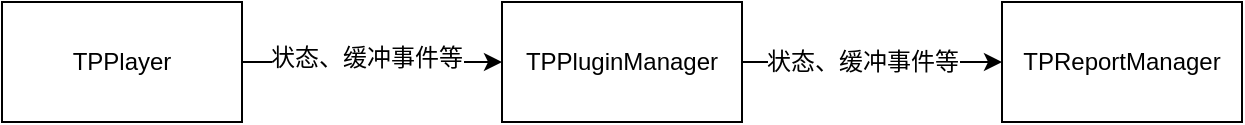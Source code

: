 <mxfile version="12.5.5" type="github">
  <diagram id="Zcj8_5NxLZjl2O075Lop" name="Page-1">
    <mxGraphModel dx="1520" dy="710" grid="1" gridSize="10" guides="1" tooltips="1" connect="1" arrows="1" fold="1" page="1" pageScale="1" pageWidth="827" pageHeight="1169" math="0" shadow="0">
      <root>
        <mxCell id="0"/>
        <mxCell id="1" parent="0"/>
        <mxCell id="TcsRFtc-DrYaiQznRBAj-3" value="" style="edgeStyle=orthogonalEdgeStyle;rounded=0;orthogonalLoop=1;jettySize=auto;html=1;" edge="1" parent="1" source="TcsRFtc-DrYaiQznRBAj-1" target="TcsRFtc-DrYaiQznRBAj-2">
          <mxGeometry relative="1" as="geometry"/>
        </mxCell>
        <mxCell id="TcsRFtc-DrYaiQznRBAj-6" value="状态、缓冲事件等" style="text;html=1;align=center;verticalAlign=middle;resizable=0;points=[];labelBackgroundColor=#ffffff;" vertex="1" connectable="0" parent="TcsRFtc-DrYaiQznRBAj-3">
          <mxGeometry x="-0.05" y="2" relative="1" as="geometry">
            <mxPoint as="offset"/>
          </mxGeometry>
        </mxCell>
        <mxCell id="TcsRFtc-DrYaiQznRBAj-1" value="TPPlayer" style="rounded=0;whiteSpace=wrap;html=1;" vertex="1" parent="1">
          <mxGeometry x="150" y="310" width="120" height="60" as="geometry"/>
        </mxCell>
        <mxCell id="TcsRFtc-DrYaiQznRBAj-5" value="" style="edgeStyle=orthogonalEdgeStyle;rounded=0;orthogonalLoop=1;jettySize=auto;html=1;" edge="1" parent="1" source="TcsRFtc-DrYaiQznRBAj-2" target="TcsRFtc-DrYaiQznRBAj-4">
          <mxGeometry relative="1" as="geometry"/>
        </mxCell>
        <mxCell id="TcsRFtc-DrYaiQznRBAj-7" value="状态、缓冲事件等" style="text;html=1;align=center;verticalAlign=middle;resizable=0;points=[];labelBackgroundColor=#ffffff;" vertex="1" connectable="0" parent="TcsRFtc-DrYaiQznRBAj-5">
          <mxGeometry x="-0.086" relative="1" as="geometry">
            <mxPoint as="offset"/>
          </mxGeometry>
        </mxCell>
        <mxCell id="TcsRFtc-DrYaiQznRBAj-2" value="&lt;pre&gt;&lt;span style=&quot;background-color: rgb(255 , 255 , 255)&quot;&gt;&lt;font style=&quot;font-size: 12px&quot; face=&quot;Helvetica&quot;&gt;TPPluginManager&lt;/font&gt;&lt;/span&gt;&lt;/pre&gt;" style="rounded=0;whiteSpace=wrap;html=1;" vertex="1" parent="1">
          <mxGeometry x="400" y="310" width="120" height="60" as="geometry"/>
        </mxCell>
        <mxCell id="TcsRFtc-DrYaiQznRBAj-4" value="&lt;pre&gt;&lt;font style=&quot;font-size: 12px ; background-color: rgb(255 , 255 , 255)&quot; face=&quot;Helvetica&quot;&gt;TPReportManager&lt;/font&gt;&lt;/pre&gt;" style="rounded=0;whiteSpace=wrap;html=1;" vertex="1" parent="1">
          <mxGeometry x="650" y="310" width="120" height="60" as="geometry"/>
        </mxCell>
      </root>
    </mxGraphModel>
  </diagram>
</mxfile>
